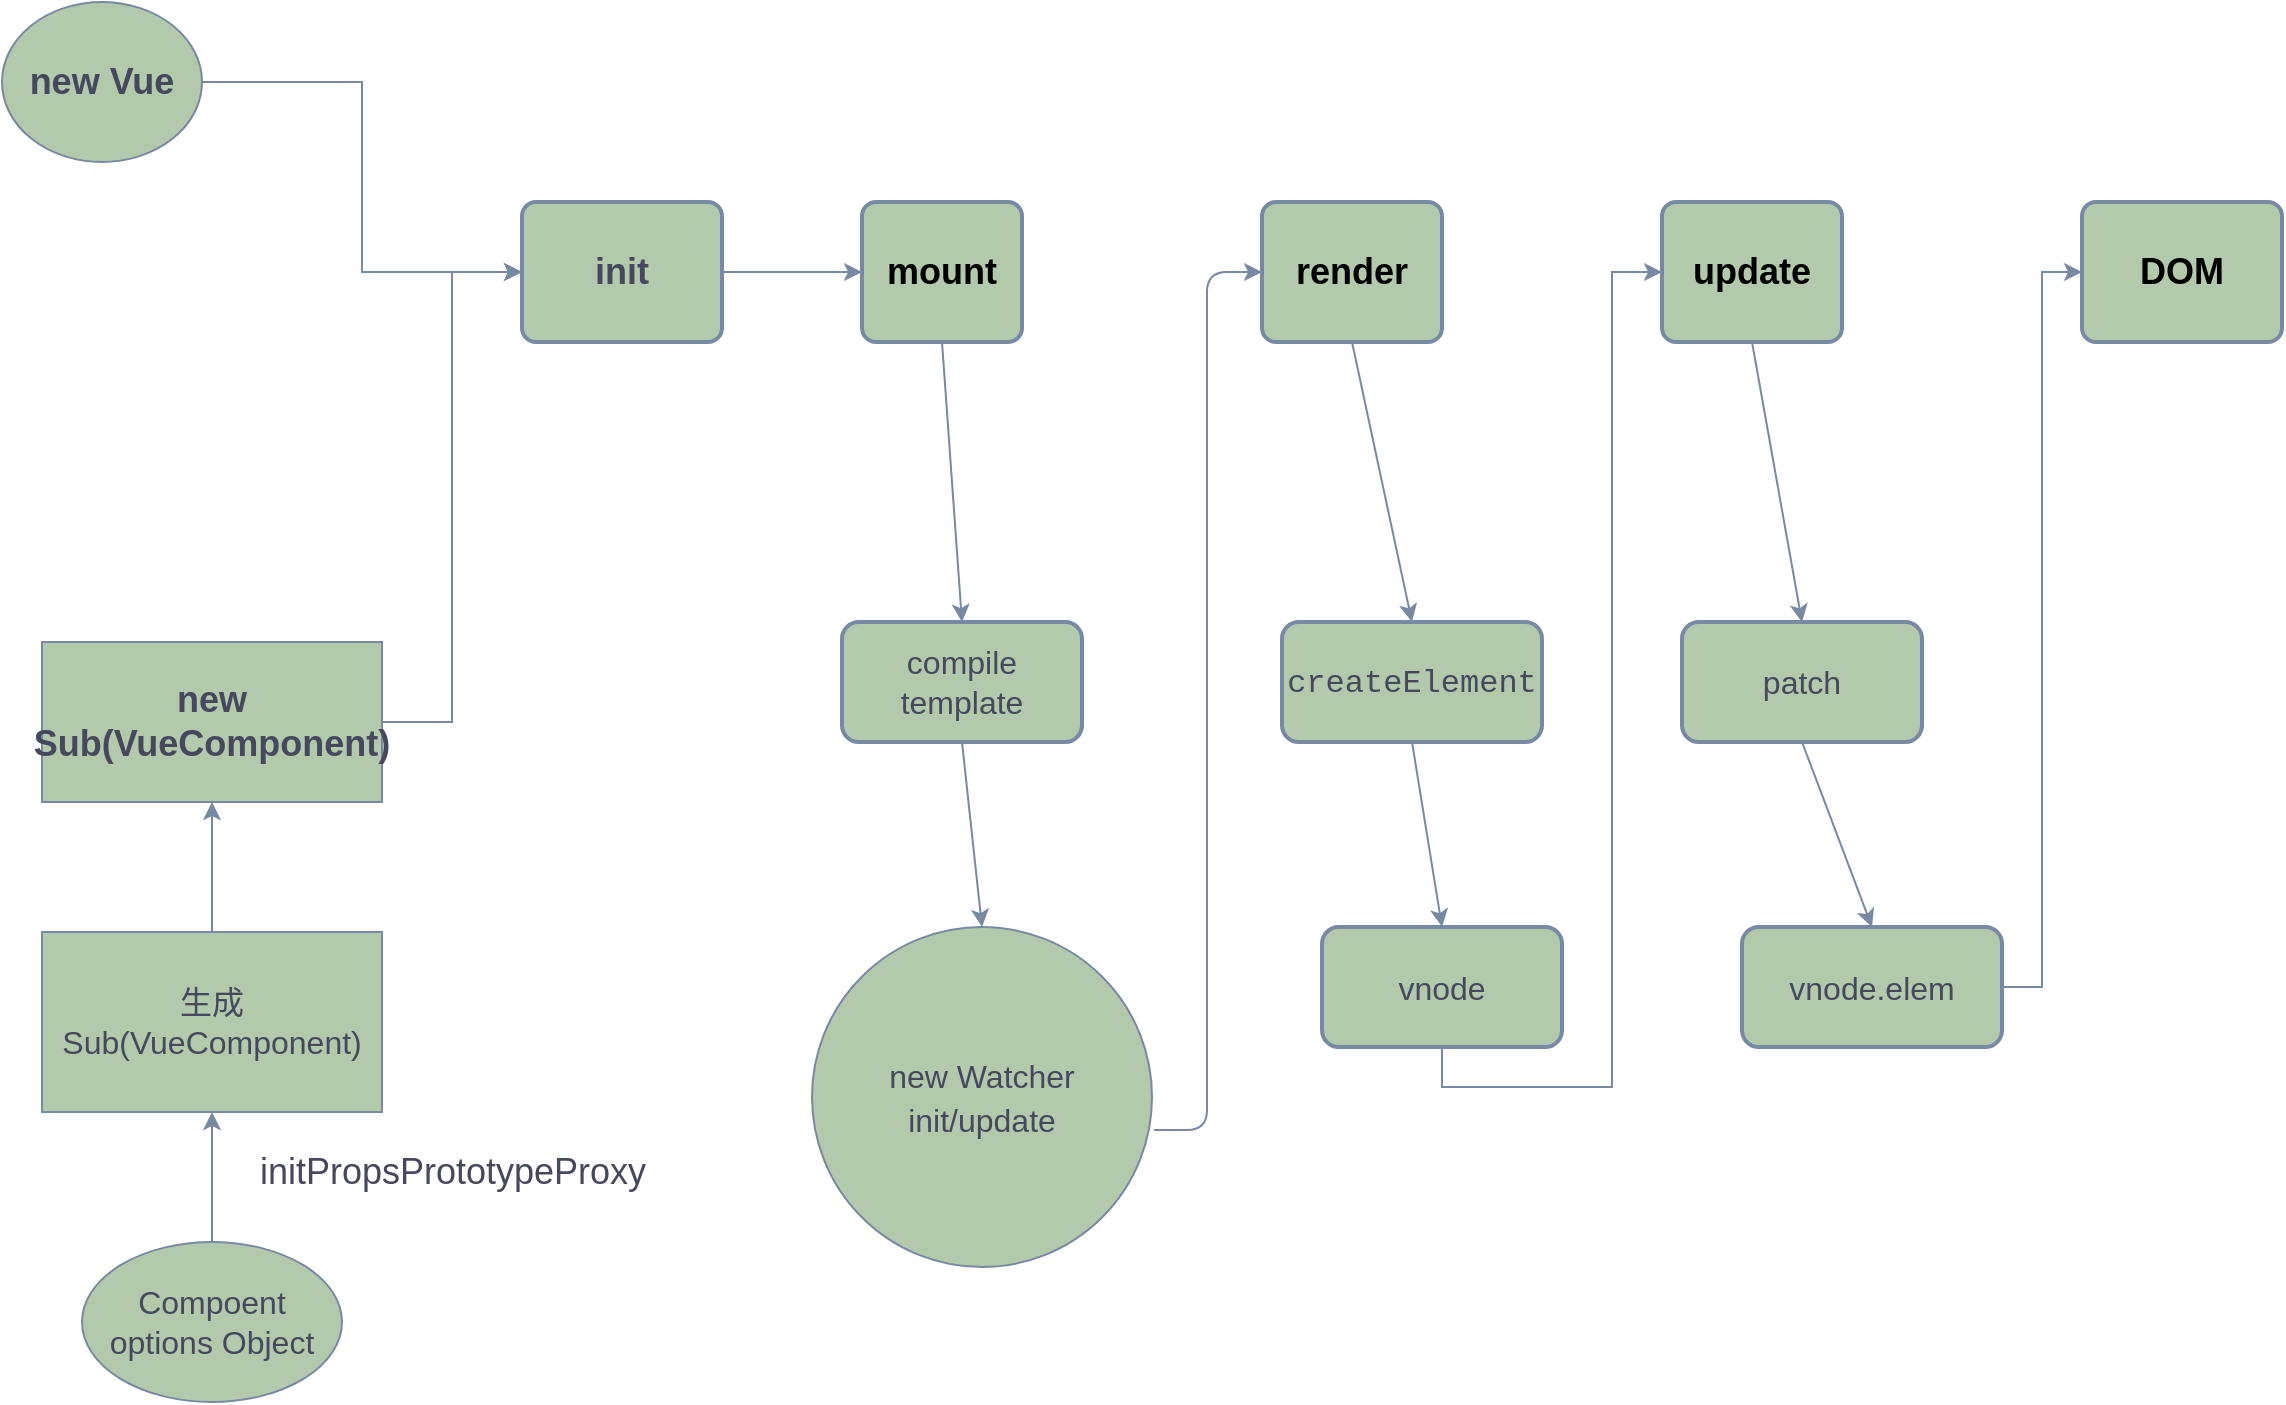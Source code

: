 <mxfile version="14.4.3" type="device"><diagram id="nYphtCpsgesnmXy8XPTw" name="第 1 页"><mxGraphModel dx="1960" dy="1200" grid="1" gridSize="10" guides="1" tooltips="1" connect="1" arrows="1" fold="1" page="1" pageScale="1" pageWidth="1169" pageHeight="827" math="0" shadow="0"><root><mxCell id="0"/><mxCell id="1" parent="0"/><mxCell id="VDVIR2NOY_Hai55q-utt-70" style="edgeStyle=orthogonalEdgeStyle;rounded=0;orthogonalLoop=1;jettySize=auto;html=1;entryX=0;entryY=0.5;entryDx=0;entryDy=0;fontSize=16;fontColor=#46495D;strokeColor=#788AA3;" edge="1" parent="1" source="VDVIR2NOY_Hai55q-utt-1" target="VDVIR2NOY_Hai55q-utt-26"><mxGeometry relative="1" as="geometry"/></mxCell><mxCell id="VDVIR2NOY_Hai55q-utt-1" value="new Vue" style="ellipse;whiteSpace=wrap;html=1;fontSize=18;fillColor=#B2C9AB;strokeColor=#788AA3;fontColor=#46495D;labelBorderColor=none;labelBackgroundColor=none;fontStyle=1" vertex="1" parent="1"><mxGeometry x="10" y="30" width="100" height="80" as="geometry"/></mxCell><mxCell id="VDVIR2NOY_Hai55q-utt-15" value="&lt;meta charset=&quot;utf-8&quot; style=&quot;font-size: 18px;&quot;&gt;&lt;span style=&quot;color: rgb(0, 0, 0); font-family: helvetica; font-size: 18px; font-style: normal; letter-spacing: normal; text-align: center; text-indent: 0px; text-transform: none; word-spacing: 0px; display: inline; float: none;&quot;&gt;mount&lt;/span&gt;" style="rounded=1;whiteSpace=wrap;html=1;absoluteArcSize=1;arcSize=14;strokeWidth=2;fontSize=18;fillColor=#B2C9AB;strokeColor=#788AA3;fontColor=#46495D;labelBorderColor=none;labelBackgroundColor=none;fontStyle=1" vertex="1" parent="1"><mxGeometry x="440" y="130" width="80" height="70" as="geometry"/></mxCell><mxCell id="VDVIR2NOY_Hai55q-utt-20" value="&lt;span style=&quot;color: rgb(0, 0, 0); font-family: helvetica; font-size: 18px; font-style: normal; letter-spacing: normal; text-align: center; text-indent: 0px; text-transform: none; word-spacing: 0px; display: inline; float: none;&quot;&gt;render&lt;/span&gt;" style="rounded=1;whiteSpace=wrap;html=1;absoluteArcSize=1;arcSize=14;strokeWidth=2;fontSize=18;fillColor=#B2C9AB;strokeColor=#788AA3;fontColor=#46495D;labelBorderColor=none;labelBackgroundColor=none;fontStyle=1" vertex="1" parent="1"><mxGeometry x="640" y="130" width="90" height="70" as="geometry"/></mxCell><mxCell id="VDVIR2NOY_Hai55q-utt-22" value="&lt;span style=&quot;color: rgb(0, 0, 0); font-family: helvetica; font-size: 18px; font-style: normal; letter-spacing: normal; text-align: center; text-indent: 0px; text-transform: none; word-spacing: 0px; display: inline; float: none;&quot;&gt;update&lt;/span&gt;" style="rounded=1;whiteSpace=wrap;html=1;absoluteArcSize=1;arcSize=14;strokeWidth=2;fontSize=18;fillColor=#B2C9AB;strokeColor=#788AA3;fontColor=#46495D;labelBorderColor=none;labelBackgroundColor=none;fontStyle=1" vertex="1" parent="1"><mxGeometry x="840" y="130" width="90" height="70" as="geometry"/></mxCell><mxCell id="VDVIR2NOY_Hai55q-utt-28" value="" style="edgeStyle=orthogonalEdgeStyle;rounded=0;orthogonalLoop=1;jettySize=auto;html=1;fontSize=16;strokeColor=#788AA3;fontColor=#46495D;" edge="1" parent="1" source="VDVIR2NOY_Hai55q-utt-26" target="VDVIR2NOY_Hai55q-utt-15"><mxGeometry relative="1" as="geometry"/></mxCell><mxCell id="VDVIR2NOY_Hai55q-utt-26" value="&lt;font style=&quot;font-size: 18px;&quot;&gt;init&lt;/font&gt;" style="rounded=1;whiteSpace=wrap;html=1;absoluteArcSize=1;arcSize=14;strokeWidth=2;fontSize=18;fillColor=#B2C9AB;strokeColor=#788AA3;fontColor=#46495D;labelBorderColor=none;labelBackgroundColor=none;fontStyle=1" vertex="1" parent="1"><mxGeometry x="270" y="130" width="100" height="70" as="geometry"/></mxCell><mxCell id="VDVIR2NOY_Hai55q-utt-29" value="compile template" style="whiteSpace=wrap;html=1;rounded=1;strokeWidth=2;arcSize=14;fontSize=16;fillColor=#B2C9AB;strokeColor=#788AA3;fontColor=#46495D;" vertex="1" parent="1"><mxGeometry x="430" y="340" width="120" height="60" as="geometry"/></mxCell><mxCell id="VDVIR2NOY_Hai55q-utt-32" value="&lt;div style=&quot;font-family: menlo, monaco, &amp;quot;courier new&amp;quot;, monospace; line-height: 18px; font-size: 16px;&quot;&gt;&lt;span style=&quot;font-size: 16px;&quot;&gt;createElement&lt;/span&gt;&lt;/div&gt;" style="whiteSpace=wrap;html=1;rounded=1;strokeWidth=2;arcSize=14;fontSize=16;labelBorderColor=none;fillColor=#B2C9AB;strokeColor=#788AA3;fontColor=#46495D;" vertex="1" parent="1"><mxGeometry x="650" y="340" width="130" height="60" as="geometry"/></mxCell><mxCell id="VDVIR2NOY_Hai55q-utt-56" style="edgeStyle=orthogonalEdgeStyle;rounded=0;orthogonalLoop=1;jettySize=auto;html=1;exitX=0.5;exitY=1;exitDx=0;exitDy=0;entryX=0;entryY=0.5;entryDx=0;entryDy=0;fontSize=16;strokeColor=#788AA3;fontColor=#46495D;" edge="1" parent="1" source="VDVIR2NOY_Hai55q-utt-34" target="VDVIR2NOY_Hai55q-utt-22"><mxGeometry relative="1" as="geometry"><mxPoint x="850" y="230" as="targetPoint"/></mxGeometry></mxCell><mxCell id="VDVIR2NOY_Hai55q-utt-34" value="vnode" style="whiteSpace=wrap;html=1;rounded=1;strokeWidth=2;arcSize=14;fontSize=16;fillColor=#B2C9AB;strokeColor=#788AA3;fontColor=#46495D;" vertex="1" parent="1"><mxGeometry x="670" y="492.5" width="120" height="60" as="geometry"/></mxCell><mxCell id="VDVIR2NOY_Hai55q-utt-36" value="&lt;span style=&quot;color: rgb(0, 0, 0); font-family: helvetica; font-size: 18px; font-style: normal; letter-spacing: normal; text-align: center; text-indent: 0px; text-transform: none; word-spacing: 0px; display: inline; float: none;&quot;&gt;DOM&lt;/span&gt;" style="rounded=1;whiteSpace=wrap;html=1;absoluteArcSize=1;arcSize=14;strokeWidth=2;fontSize=18;fillColor=#B2C9AB;strokeColor=#788AA3;fontColor=#46495D;labelBorderColor=none;labelBackgroundColor=none;fontStyle=1" vertex="1" parent="1"><mxGeometry x="1050" y="130" width="100" height="70" as="geometry"/></mxCell><mxCell id="VDVIR2NOY_Hai55q-utt-39" value="patch" style="whiteSpace=wrap;html=1;rounded=1;strokeWidth=2;arcSize=14;fontSize=16;fillColor=#B2C9AB;strokeColor=#788AA3;fontColor=#46495D;" vertex="1" parent="1"><mxGeometry x="850" y="340" width="120" height="60" as="geometry"/></mxCell><mxCell id="VDVIR2NOY_Hai55q-utt-64" style="edgeStyle=orthogonalEdgeStyle;rounded=0;orthogonalLoop=1;jettySize=auto;html=1;entryX=0;entryY=0.5;entryDx=0;entryDy=0;fontSize=16;strokeColor=#788AA3;fontColor=#46495D;" edge="1" parent="1" source="VDVIR2NOY_Hai55q-utt-41" target="VDVIR2NOY_Hai55q-utt-36"><mxGeometry relative="1" as="geometry"/></mxCell><mxCell id="VDVIR2NOY_Hai55q-utt-41" value="vnode.elem" style="whiteSpace=wrap;html=1;rounded=1;strokeWidth=2;arcSize=14;fontSize=16;fillColor=#B2C9AB;strokeColor=#788AA3;fontColor=#46495D;" vertex="1" parent="1"><mxGeometry x="880" y="492.5" width="130" height="60" as="geometry"/></mxCell><mxCell id="VDVIR2NOY_Hai55q-utt-48" value="" style="edgeStyle=orthogonalEdgeStyle;rounded=0;orthogonalLoop=1;jettySize=auto;html=1;fontSize=16;strokeColor=#788AA3;fontColor=#46495D;" edge="1" parent="1" source="VDVIR2NOY_Hai55q-utt-43" target="VDVIR2NOY_Hai55q-utt-47"><mxGeometry relative="1" as="geometry"/></mxCell><mxCell id="VDVIR2NOY_Hai55q-utt-43" value="Compoent options Object" style="ellipse;whiteSpace=wrap;html=1;fontSize=16;fillColor=#B2C9AB;strokeColor=#788AA3;fontColor=#46495D;" vertex="1" parent="1"><mxGeometry x="50" y="650" width="130" height="80" as="geometry"/></mxCell><mxCell id="VDVIR2NOY_Hai55q-utt-50" value="" style="edgeStyle=orthogonalEdgeStyle;rounded=0;orthogonalLoop=1;jettySize=auto;html=1;fontSize=16;strokeColor=#788AA3;fontColor=#46495D;" edge="1" parent="1" source="VDVIR2NOY_Hai55q-utt-47" target="VDVIR2NOY_Hai55q-utt-49"><mxGeometry relative="1" as="geometry"/></mxCell><mxCell id="VDVIR2NOY_Hai55q-utt-47" value="生成 Sub(VueComponent)" style="whiteSpace=wrap;html=1;fontSize=16;fillColor=#B2C9AB;strokeColor=#788AA3;fontColor=#46495D;" vertex="1" parent="1"><mxGeometry x="30" y="495" width="170" height="90" as="geometry"/></mxCell><mxCell id="VDVIR2NOY_Hai55q-utt-72" style="edgeStyle=orthogonalEdgeStyle;rounded=0;orthogonalLoop=1;jettySize=auto;html=1;entryX=0;entryY=0.5;entryDx=0;entryDy=0;fontSize=16;fontColor=#46495D;strokeColor=#788AA3;" edge="1" parent="1" source="VDVIR2NOY_Hai55q-utt-49" target="VDVIR2NOY_Hai55q-utt-26"><mxGeometry relative="1" as="geometry"/></mxCell><mxCell id="VDVIR2NOY_Hai55q-utt-49" value="new Sub(VueComponent)" style="whiteSpace=wrap;html=1;fontSize=18;fillColor=#B2C9AB;strokeColor=#788AA3;fontColor=#46495D;labelBorderColor=none;labelBackgroundColor=none;fontStyle=1" vertex="1" parent="1"><mxGeometry x="30" y="350" width="170" height="80" as="geometry"/></mxCell><mxCell id="VDVIR2NOY_Hai55q-utt-52" value="" style="endArrow=classic;html=1;exitX=0.5;exitY=1;exitDx=0;exitDy=0;entryX=0.5;entryY=0;entryDx=0;entryDy=0;fontSize=16;strokeColor=#788AA3;fontColor=#46495D;" edge="1" parent="1" source="VDVIR2NOY_Hai55q-utt-15" target="VDVIR2NOY_Hai55q-utt-29"><mxGeometry width="50" height="50" relative="1" as="geometry"><mxPoint x="660" y="300" as="sourcePoint"/><mxPoint x="710" y="250" as="targetPoint"/></mxGeometry></mxCell><mxCell id="VDVIR2NOY_Hai55q-utt-57" value="" style="endArrow=classic;html=1;entryX=0.5;entryY=0;entryDx=0;entryDy=0;fontSize=16;exitX=0.5;exitY=1;exitDx=0;exitDy=0;strokeColor=#788AA3;fontColor=#46495D;" edge="1" parent="1" source="VDVIR2NOY_Hai55q-utt-20" target="VDVIR2NOY_Hai55q-utt-32"><mxGeometry width="50" height="50" relative="1" as="geometry"><mxPoint x="730" y="220" as="sourcePoint"/><mxPoint x="760" y="340" as="targetPoint"/></mxGeometry></mxCell><mxCell id="VDVIR2NOY_Hai55q-utt-59" value="" style="endArrow=classic;html=1;entryX=0.5;entryY=0;entryDx=0;entryDy=0;exitX=0.5;exitY=1;exitDx=0;exitDy=0;fontSize=16;strokeColor=#788AA3;fontColor=#46495D;" edge="1" parent="1" source="VDVIR2NOY_Hai55q-utt-32" target="VDVIR2NOY_Hai55q-utt-34"><mxGeometry width="50" height="50" relative="1" as="geometry"><mxPoint x="650" y="450" as="sourcePoint"/><mxPoint x="670" y="570" as="targetPoint"/></mxGeometry></mxCell><mxCell id="VDVIR2NOY_Hai55q-utt-61" value="" style="endArrow=classic;html=1;exitX=0.5;exitY=1;exitDx=0;exitDy=0;entryX=0.5;entryY=0;entryDx=0;entryDy=0;fontSize=16;strokeColor=#788AA3;fontColor=#46495D;" edge="1" parent="1" source="VDVIR2NOY_Hai55q-utt-39" target="VDVIR2NOY_Hai55q-utt-41"><mxGeometry width="50" height="50" relative="1" as="geometry"><mxPoint x="480.0" y="560" as="sourcePoint"/><mxPoint x="500.0" y="670" as="targetPoint"/></mxGeometry></mxCell><mxCell id="VDVIR2NOY_Hai55q-utt-62" value="" style="endArrow=classic;html=1;exitX=0.5;exitY=1;exitDx=0;exitDy=0;entryX=0.5;entryY=0;entryDx=0;entryDy=0;fontSize=16;strokeColor=#788AA3;fontColor=#46495D;" edge="1" parent="1" source="VDVIR2NOY_Hai55q-utt-22" target="VDVIR2NOY_Hai55q-utt-39"><mxGeometry width="50" height="50" relative="1" as="geometry"><mxPoint x="490.0" y="570" as="sourcePoint"/><mxPoint x="510.0" y="680" as="targetPoint"/></mxGeometry></mxCell><mxCell id="VDVIR2NOY_Hai55q-utt-79" style="edgeStyle=orthogonalEdgeStyle;curved=0;rounded=1;sketch=0;orthogonalLoop=1;jettySize=auto;html=1;entryX=0;entryY=0.5;entryDx=0;entryDy=0;strokeColor=#788AA3;fillColor=#B2C9AB;fontSize=18;fontColor=#46495D;exitX=1.006;exitY=0.597;exitDx=0;exitDy=0;exitPerimeter=0;" edge="1" parent="1" source="VDVIR2NOY_Hai55q-utt-82" target="VDVIR2NOY_Hai55q-utt-20"><mxGeometry relative="1" as="geometry"><mxPoint x="560" y="522.6" as="sourcePoint"/></mxGeometry></mxCell><mxCell id="VDVIR2NOY_Hai55q-utt-81" value="" style="endArrow=classic;html=1;exitX=0.5;exitY=1;exitDx=0;exitDy=0;entryX=0.5;entryY=0;entryDx=0;entryDy=0;fontSize=16;strokeColor=#788AA3;fontColor=#46495D;" edge="1" parent="1" source="VDVIR2NOY_Hai55q-utt-29"><mxGeometry width="50" height="50" relative="1" as="geometry"><mxPoint x="330" y="460" as="sourcePoint"/><mxPoint x="500" y="492.5" as="targetPoint"/></mxGeometry></mxCell><mxCell id="VDVIR2NOY_Hai55q-utt-82" value="&lt;span style=&quot;font-size: 16px&quot;&gt;new Watcher&lt;br&gt;init/update&lt;br&gt;&lt;/span&gt;" style="ellipse;whiteSpace=wrap;html=1;aspect=fixed;rounded=0;labelBackgroundColor=none;sketch=0;strokeColor=#788AA3;fillColor=#B2C9AB;fontSize=18;fontColor=#46495D;" vertex="1" parent="1"><mxGeometry x="415" y="492.5" width="170" height="170" as="geometry"/></mxCell><mxCell id="VDVIR2NOY_Hai55q-utt-83" value="initPropsPrototypeProxy" style="text;html=1;align=center;verticalAlign=middle;resizable=0;points=[];autosize=1;fontSize=18;fontColor=#46495D;" vertex="1" parent="1"><mxGeometry x="130" y="600" width="210" height="30" as="geometry"/></mxCell></root></mxGraphModel></diagram></mxfile>
